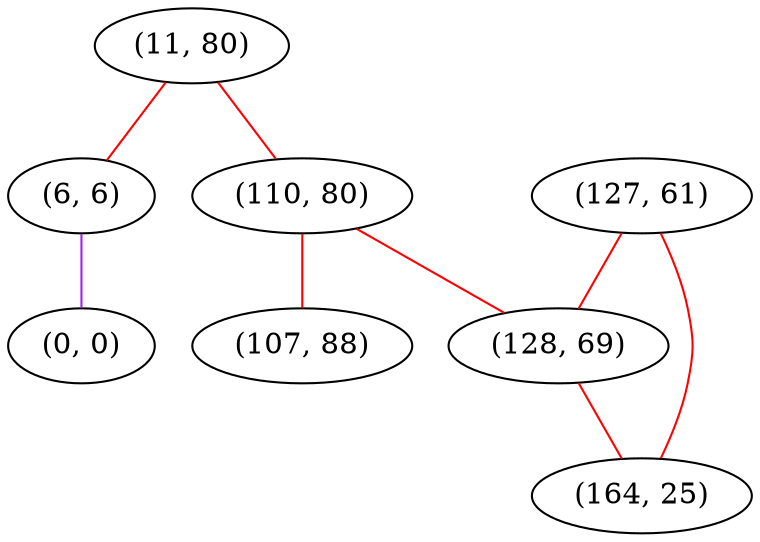 graph "" {
"(11, 80)";
"(127, 61)";
"(110, 80)";
"(6, 6)";
"(0, 0)";
"(128, 69)";
"(107, 88)";
"(164, 25)";
"(11, 80)" -- "(110, 80)"  [color=red, key=0, weight=1];
"(11, 80)" -- "(6, 6)"  [color=red, key=0, weight=1];
"(127, 61)" -- "(128, 69)"  [color=red, key=0, weight=1];
"(127, 61)" -- "(164, 25)"  [color=red, key=0, weight=1];
"(110, 80)" -- "(107, 88)"  [color=red, key=0, weight=1];
"(110, 80)" -- "(128, 69)"  [color=red, key=0, weight=1];
"(6, 6)" -- "(0, 0)"  [color=purple, key=0, weight=4];
"(128, 69)" -- "(164, 25)"  [color=red, key=0, weight=1];
}
